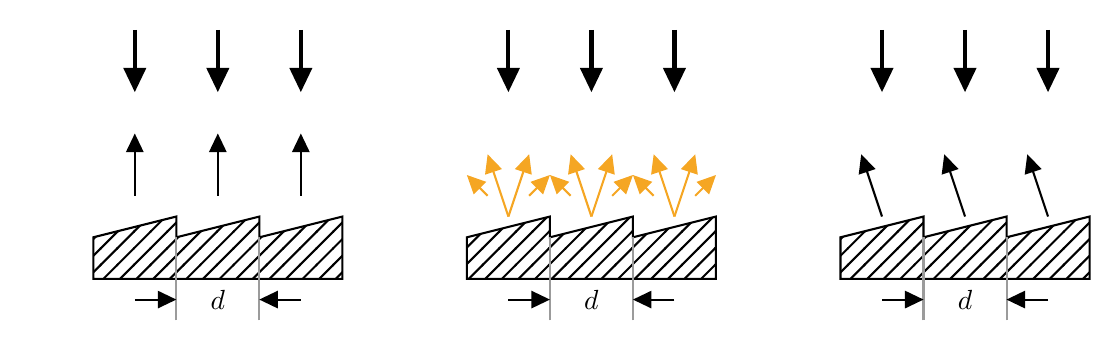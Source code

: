 

% Pattern Info

\tikzset{
pattern size/.store in=\mcSize,
pattern size = 5pt,
pattern thickness/.store in=\mcThickness,
pattern thickness = 0.3pt,
pattern radius/.store in=\mcRadius,
pattern radius = 1pt}
\makeatletter
\pgfutil@ifundefined{pgf@pattern@name@_cz54qun6q}{
\pgfdeclarepatternformonly[\mcThickness,\mcSize]{_cz54qun6q}
{\pgfqpoint{0pt}{0pt}}
{\pgfpoint{\mcSize+\mcThickness}{\mcSize+\mcThickness}}
{\pgfpoint{\mcSize}{\mcSize}}
{
\pgfsetcolor{\tikz@pattern@color}
\pgfsetlinewidth{\mcThickness}
\pgfpathmoveto{\pgfqpoint{0pt}{0pt}}
\pgfpathlineto{\pgfpoint{\mcSize+\mcThickness}{\mcSize+\mcThickness}}
\pgfusepath{stroke}
}}
\makeatother

% Pattern Info

\tikzset{
pattern size/.store in=\mcSize,
pattern size = 5pt,
pattern thickness/.store in=\mcThickness,
pattern thickness = 0.3pt,
pattern radius/.store in=\mcRadius,
pattern radius = 1pt}
\makeatletter
\pgfutil@ifundefined{pgf@pattern@name@_06mk3p3kt}{
\pgfdeclarepatternformonly[\mcThickness,\mcSize]{_06mk3p3kt}
{\pgfqpoint{0pt}{0pt}}
{\pgfpoint{\mcSize+\mcThickness}{\mcSize+\mcThickness}}
{\pgfpoint{\mcSize}{\mcSize}}
{
\pgfsetcolor{\tikz@pattern@color}
\pgfsetlinewidth{\mcThickness}
\pgfpathmoveto{\pgfqpoint{0pt}{0pt}}
\pgfpathlineto{\pgfpoint{\mcSize+\mcThickness}{\mcSize+\mcThickness}}
\pgfusepath{stroke}
}}
\makeatother

% Pattern Info

\tikzset{
pattern size/.store in=\mcSize,
pattern size = 5pt,
pattern thickness/.store in=\mcThickness,
pattern thickness = 0.3pt,
pattern radius/.store in=\mcRadius,
pattern radius = 1pt}
\makeatletter
\pgfutil@ifundefined{pgf@pattern@name@_37zul1s21}{
\pgfdeclarepatternformonly[\mcThickness,\mcSize]{_37zul1s21}
{\pgfqpoint{0pt}{0pt}}
{\pgfpoint{\mcSize+\mcThickness}{\mcSize+\mcThickness}}
{\pgfpoint{\mcSize}{\mcSize}}
{
\pgfsetcolor{\tikz@pattern@color}
\pgfsetlinewidth{\mcThickness}
\pgfpathmoveto{\pgfqpoint{0pt}{0pt}}
\pgfpathlineto{\pgfpoint{\mcSize+\mcThickness}{\mcSize+\mcThickness}}
\pgfusepath{stroke}
}}
\makeatother
\tikzset{every picture/.style={line width=0.75pt}} %set default line width to 0.75pt

\begin{tikzpicture}[x=0.75pt,y=0.75pt,yscale=-1,xscale=1]
%uncomment if require: \path (0,166); %set diagram left start at 0, and has height of 166

%Shape: Polygon [id:ds4020278145287458]
\draw  [pattern=_cz54qun6q,pattern size=6pt,pattern thickness=0.75pt,pattern radius=0pt, pattern color={rgb, 255:red, 0; green, 0; blue, 0}] (110,130) -- (230,130) -- (230,100) -- (190,110) -- (190,100) -- (150,110) -- (150,100) -- (110,110) -- (110,130) -- cycle ;
%Straight Lines [id:da8103418128039557]
\draw [color={rgb, 255:red, 155; green, 155; blue, 155 }  ,draw opacity=1 ]   (190,150) -- (190,110) ;
%Straight Lines [id:da16697531300835322]
\draw [color={rgb, 255:red, 155; green, 155; blue, 155 }  ,draw opacity=1 ]   (150,150) -- (150,110) ;
%Straight Lines [id:da1735131419266832]
\draw    (130,140) -- (147,140) ;
\draw [shift={(150,140)}, rotate = 180] [fill={rgb, 255:red, 0; green, 0; blue, 0 }  ][line width=0.08]  [draw opacity=0] (8.93,-4.29) -- (0,0) -- (8.93,4.29) -- cycle    ;
%Straight Lines [id:da4894685754364706]
\draw    (210,140) -- (193,140) ;
\draw [shift={(190,140)}, rotate = 360] [fill={rgb, 255:red, 0; green, 0; blue, 0 }  ][line width=0.08]  [draw opacity=0] (8.93,-4.29) -- (0,0) -- (8.93,4.29) -- cycle    ;
%Straight Lines [id:da5027173891876147]
\draw    (170,90) -- (170,63) ;
\draw [shift={(170,60)}, rotate = 450] [fill={rgb, 255:red, 0; green, 0; blue, 0 }  ][line width=0.08]  [draw opacity=0] (8.93,-4.29) -- (0,0) -- (8.93,4.29) -- cycle    ;
%Straight Lines [id:da9711558226767745]
\draw    (210,90) -- (210,63) ;
\draw [shift={(210,60)}, rotate = 450] [fill={rgb, 255:red, 0; green, 0; blue, 0 }  ][line width=0.08]  [draw opacity=0] (8.93,-4.29) -- (0,0) -- (8.93,4.29) -- cycle    ;
%Straight Lines [id:da05485383657803733]
\draw    (130,90) -- (130,63) ;
\draw [shift={(130,60)}, rotate = 450] [fill={rgb, 255:red, 0; green, 0; blue, 0 }  ][line width=0.08]  [draw opacity=0] (8.93,-4.29) -- (0,0) -- (8.93,4.29) -- cycle    ;
%Shape: Polygon [id:ds1155584031962037]
\draw  [pattern=_06mk3p3kt,pattern size=6pt,pattern thickness=0.75pt,pattern radius=0pt, pattern color={rgb, 255:red, 0; green, 0; blue, 0}] (290,130) -- (410,130) -- (410,100) -- (370,110) -- (370,100) -- (330,110) -- (330,100) -- (290,110) -- (290,130) -- cycle ;
%Straight Lines [id:da3830497679885314]
\draw [color={rgb, 255:red, 155; green, 155; blue, 155 }  ,draw opacity=1 ]   (370,150) -- (370,110) ;
%Straight Lines [id:da38206593262696564]
\draw [color={rgb, 255:red, 155; green, 155; blue, 155 }  ,draw opacity=1 ]   (330,150) -- (330,110) ;
%Straight Lines [id:da40948311153381856]
\draw    (310,140) -- (327,140) ;
\draw [shift={(330,140)}, rotate = 180] [fill={rgb, 255:red, 0; green, 0; blue, 0 }  ][line width=0.08]  [draw opacity=0] (8.93,-4.29) -- (0,0) -- (8.93,4.29) -- cycle    ;
%Straight Lines [id:da376060115940131]
\draw    (390,140) -- (373,140) ;
\draw [shift={(370,140)}, rotate = 360] [fill={rgb, 255:red, 0; green, 0; blue, 0 }  ][line width=0.08]  [draw opacity=0] (8.93,-4.29) -- (0,0) -- (8.93,4.29) -- cycle    ;
%Shape: Polygon [id:ds44015161810619274]
\draw  [pattern=_37zul1s21,pattern size=6pt,pattern thickness=0.75pt,pattern radius=0pt, pattern color={rgb, 255:red, 0; green, 0; blue, 0}] (470,130) -- (590,130) -- (590,100) -- (550,110) -- (550,100) -- (510,110) -- (510,100) -- (470,110) -- (470,130) -- cycle ;
%Straight Lines [id:da25698943434339694]
\draw [color={rgb, 255:red, 155; green, 155; blue, 155 }  ,draw opacity=1 ]   (550,150) -- (550,110) ;
%Straight Lines [id:da9650994413243729]
\draw [color={rgb, 255:red, 155; green, 155; blue, 155 }  ,draw opacity=1 ]   (510,150) -- (510,110) ;
%Straight Lines [id:da07616659679191251]
\draw    (490,140) -- (507,140) ;
\draw [shift={(510,140)}, rotate = 180] [fill={rgb, 255:red, 0; green, 0; blue, 0 }  ][line width=0.08]  [draw opacity=0] (8.93,-4.29) -- (0,0) -- (8.93,4.29) -- cycle    ;
%Straight Lines [id:da057249927917186416]
\draw    (570,140) -- (553,140) ;
\draw [shift={(550,140)}, rotate = 360] [fill={rgb, 255:red, 0; green, 0; blue, 0 }  ][line width=0.08]  [draw opacity=0] (8.93,-4.29) -- (0,0) -- (8.93,4.29) -- cycle    ;
%Straight Lines [id:da780859519867983]
\draw    (490,100) -- (480.95,72.85) ;
\draw [shift={(480,70)}, rotate = 431.57] [fill={rgb, 255:red, 0; green, 0; blue, 0 }  ][line width=0.08]  [draw opacity=0] (8.93,-4.29) -- (0,0) -- (8.93,4.29) -- cycle    ;
%Straight Lines [id:da7441970820687291]
\draw [color={rgb, 255:red, 245; green, 166; blue, 35 }  ,draw opacity=1 ]   (320,90) -- (327.88,82.12) ;
\draw [shift={(330,80)}, rotate = 495] [fill={rgb, 255:red, 245; green, 166; blue, 35 }  ,fill opacity=1 ][line width=0.08]  [draw opacity=0] (8.93,-4.29) -- (0,0) -- (8.93,4.29) -- cycle    ;
%Straight Lines [id:da5068961533143937]
\draw [color={rgb, 255:red, 245; green, 166; blue, 35 }  ,draw opacity=1 ]   (300,90) -- (292.12,82.12) ;
\draw [shift={(290,80)}, rotate = 405] [fill={rgb, 255:red, 245; green, 166; blue, 35 }  ,fill opacity=1 ][line width=0.08]  [draw opacity=0] (8.93,-4.29) -- (0,0) -- (8.93,4.29) -- cycle    ;
%Straight Lines [id:da3884278730397017]
\draw [color={rgb, 255:red, 245; green, 166; blue, 35 }  ,draw opacity=1 ]   (310,100) -- (319.05,72.85) ;
\draw [shift={(320,70)}, rotate = 468.43] [fill={rgb, 255:red, 245; green, 166; blue, 35 }  ,fill opacity=1 ][line width=0.08]  [draw opacity=0] (8.93,-4.29) -- (0,0) -- (8.93,4.29) -- cycle    ;
%Straight Lines [id:da508258525766417]
\draw [color={rgb, 255:red, 245; green, 166; blue, 35 }  ,draw opacity=1 ]   (310,100) -- (300.95,72.85) ;
\draw [shift={(300,70)}, rotate = 431.57] [fill={rgb, 255:red, 245; green, 166; blue, 35 }  ,fill opacity=1 ][line width=0.08]  [draw opacity=0] (8.93,-4.29) -- (0,0) -- (8.93,4.29) -- cycle    ;
%Straight Lines [id:da013049695073021672]
\draw [color={rgb, 255:red, 245; green, 166; blue, 35 }  ,draw opacity=1 ]   (360,90) -- (367.88,82.12) ;
\draw [shift={(370,80)}, rotate = 495] [fill={rgb, 255:red, 245; green, 166; blue, 35 }  ,fill opacity=1 ][line width=0.08]  [draw opacity=0] (8.93,-4.29) -- (0,0) -- (8.93,4.29) -- cycle    ;
%Straight Lines [id:da017406068617244697]
\draw [color={rgb, 255:red, 245; green, 166; blue, 35 }  ,draw opacity=1 ]   (340,90) -- (332.12,82.12) ;
\draw [shift={(330,80)}, rotate = 405] [fill={rgb, 255:red, 245; green, 166; blue, 35 }  ,fill opacity=1 ][line width=0.08]  [draw opacity=0] (8.93,-4.29) -- (0,0) -- (8.93,4.29) -- cycle    ;
%Straight Lines [id:da21394728376343275]
\draw [color={rgb, 255:red, 245; green, 166; blue, 35 }  ,draw opacity=1 ]   (350,100) -- (359.05,72.85) ;
\draw [shift={(360,70)}, rotate = 468.43] [fill={rgb, 255:red, 245; green, 166; blue, 35 }  ,fill opacity=1 ][line width=0.08]  [draw opacity=0] (8.93,-4.29) -- (0,0) -- (8.93,4.29) -- cycle    ;
%Straight Lines [id:da37800374955222105]
\draw [color={rgb, 255:red, 245; green, 166; blue, 35 }  ,draw opacity=1 ]   (350,100) -- (340.95,72.85) ;
\draw [shift={(340,70)}, rotate = 431.57] [fill={rgb, 255:red, 245; green, 166; blue, 35 }  ,fill opacity=1 ][line width=0.08]  [draw opacity=0] (8.93,-4.29) -- (0,0) -- (8.93,4.29) -- cycle    ;
%Straight Lines [id:da74432846411304]
\draw [color={rgb, 255:red, 245; green, 166; blue, 35 }  ,draw opacity=1 ]   (400,90) -- (407.88,82.12) ;
\draw [shift={(410,80)}, rotate = 495] [fill={rgb, 255:red, 245; green, 166; blue, 35 }  ,fill opacity=1 ][line width=0.08]  [draw opacity=0] (8.93,-4.29) -- (0,0) -- (8.93,4.29) -- cycle    ;
%Straight Lines [id:da7273342550672428]
\draw [color={rgb, 255:red, 245; green, 166; blue, 35 }  ,draw opacity=1 ]   (380,90) -- (372.12,82.12) ;
\draw [shift={(370,80)}, rotate = 405] [fill={rgb, 255:red, 245; green, 166; blue, 35 }  ,fill opacity=1 ][line width=0.08]  [draw opacity=0] (8.93,-4.29) -- (0,0) -- (8.93,4.29) -- cycle    ;
%Straight Lines [id:da7163396891893257]
\draw [color={rgb, 255:red, 245; green, 166; blue, 35 }  ,draw opacity=1 ]   (390,100) -- (399.05,72.85) ;
\draw [shift={(400,70)}, rotate = 468.43] [fill={rgb, 255:red, 245; green, 166; blue, 35 }  ,fill opacity=1 ][line width=0.08]  [draw opacity=0] (8.93,-4.29) -- (0,0) -- (8.93,4.29) -- cycle    ;
%Straight Lines [id:da9806369263849741]
\draw [color={rgb, 255:red, 245; green, 166; blue, 35 }  ,draw opacity=1 ]   (390,100) -- (380.95,72.85) ;
\draw [shift={(380,70)}, rotate = 431.57] [fill={rgb, 255:red, 245; green, 166; blue, 35 }  ,fill opacity=1 ][line width=0.08]  [draw opacity=0] (8.93,-4.29) -- (0,0) -- (8.93,4.29) -- cycle    ;
%Straight Lines [id:da9605485683730833]
\draw    (530,100) -- (520.95,72.85) ;
\draw [shift={(520,70)}, rotate = 431.57] [fill={rgb, 255:red, 0; green, 0; blue, 0 }  ][line width=0.08]  [draw opacity=0] (8.93,-4.29) -- (0,0) -- (8.93,4.29) -- cycle    ;
%Straight Lines [id:da9279467125063064]
\draw    (570,100) -- (560.95,72.85) ;
\draw [shift={(560,70)}, rotate = 431.57] [fill={rgb, 255:red, 0; green, 0; blue, 0 }  ][line width=0.08]  [draw opacity=0] (8.93,-4.29) -- (0,0) -- (8.93,4.29) -- cycle    ;
%Straight Lines [id:da7518979067998368]
\draw [line width=1.5]    (170,10) -- (170,36) ;
\draw [shift={(170,40)}, rotate = 270] [fill={rgb, 255:red, 0; green, 0; blue, 0 }  ][line width=0.08]  [draw opacity=0] (11.61,-5.58) -- (0,0) -- (11.61,5.58) -- cycle    ;
%Straight Lines [id:da6488537268776229]
\draw [line width=1.5]    (130,10) -- (130,36) ;
\draw [shift={(130,40)}, rotate = 270] [fill={rgb, 255:red, 0; green, 0; blue, 0 }  ][line width=0.08]  [draw opacity=0] (11.61,-5.58) -- (0,0) -- (11.61,5.58) -- cycle    ;
%Straight Lines [id:da7911961911581938]
\draw [line width=1.5]    (210,10) -- (210,36) ;
\draw [shift={(210,40)}, rotate = 270] [fill={rgb, 255:red, 0; green, 0; blue, 0 }  ][line width=0.08]  [draw opacity=0] (11.61,-5.58) -- (0,0) -- (11.61,5.58) -- cycle    ;
%Straight Lines [id:da22403263472365986]
\draw [line width=1.5]    (350,10) -- (350,36) ;
\draw [shift={(350,40)}, rotate = 270] [fill={rgb, 255:red, 0; green, 0; blue, 0 }  ][line width=0.08]  [draw opacity=0] (11.61,-5.58) -- (0,0) -- (11.61,5.58) -- cycle    ;
%Straight Lines [id:da6090485105017018]
\draw [line width=1.5]    (310,10) -- (310,36) ;
\draw [shift={(310,40)}, rotate = 270] [fill={rgb, 255:red, 0; green, 0; blue, 0 }  ][line width=0.08]  [draw opacity=0] (11.61,-5.58) -- (0,0) -- (11.61,5.58) -- cycle    ;
%Straight Lines [id:da5884036680783925]
\draw [line width=1.5]    (390,10) -- (390,36) ;
\draw [shift={(390,40)}, rotate = 270] [fill={rgb, 255:red, 0; green, 0; blue, 0 }  ][line width=0.08]  [draw opacity=0] (11.61,-5.58) -- (0,0) -- (11.61,5.58) -- cycle    ;
%Straight Lines [id:da11739071868473172]
\draw [line width=1.5]    (530,10) -- (530,36) ;
\draw [shift={(530,40)}, rotate = 270] [fill={rgb, 255:red, 0; green, 0; blue, 0 }  ][line width=0.08]  [draw opacity=0] (11.61,-5.58) -- (0,0) -- (11.61,5.58) -- cycle    ;
%Straight Lines [id:da4522641529212945]
\draw [line width=1.5]    (490,10) -- (490,36) ;
\draw [shift={(490,40)}, rotate = 270] [fill={rgb, 255:red, 0; green, 0; blue, 0 }  ][line width=0.08]  [draw opacity=0] (11.61,-5.58) -- (0,0) -- (11.61,5.58) -- cycle    ;
%Straight Lines [id:da5612003674102748]
\draw [line width=1.5]    (570,10) -- (570,36) ;
\draw [shift={(570,40)}, rotate = 270] [fill={rgb, 255:red, 0; green, 0; blue, 0 }  ][line width=0.08]  [draw opacity=0] (11.61,-5.58) -- (0,0) -- (11.61,5.58) -- cycle    ;

% Text Node
\draw (170,140) node    {$d$};
% Text Node
\draw (350,140) node    {$d$};
% Text Node
\draw (530,140) node    {$d$};


\end{tikzpicture}
